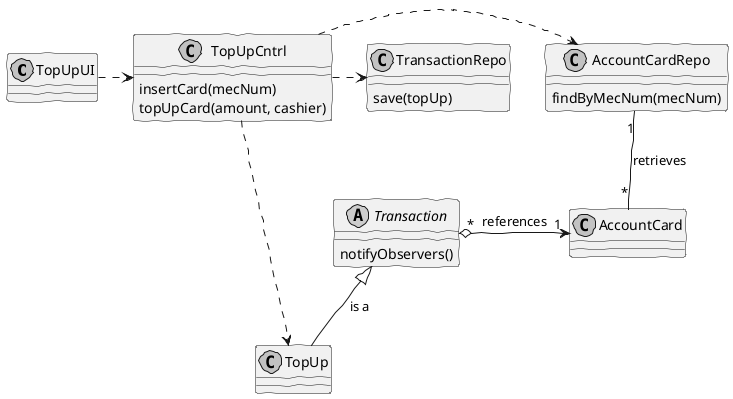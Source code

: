 @startuml


'http://plantuml.com/skinparam.html
skinparam handwritten true
skinparam monochrome true
skinparam packageStyle rect
skinparam defaultFontName FG Virgil
skinparam shadowing false


class TopUpUI
class TopUpCntrl
class AccountCardRepo
class TransactionRepo
class AccountCard
class TopUp
abstract class Transaction


TopUpCntrl : insertCard(mecNum)
TopUpCntrl : topUpCard(amount, cashier)
AccountCardRepo : findByMecNum(mecNum)
TransactionRepo : save(topUp)
Transaction : notifyObservers()

Transaction <|-- TopUp : is a
TopUpUI .> TopUpCntrl
TopUpCntrl .> AccountCardRepo
TopUpCntrl .> TransactionRepo
TopUpCntrl .> TopUp
Transaction "*" o-> "1" AccountCard : references
AccountCardRepo "1" -- "*" AccountCard : retrieves


@enduml